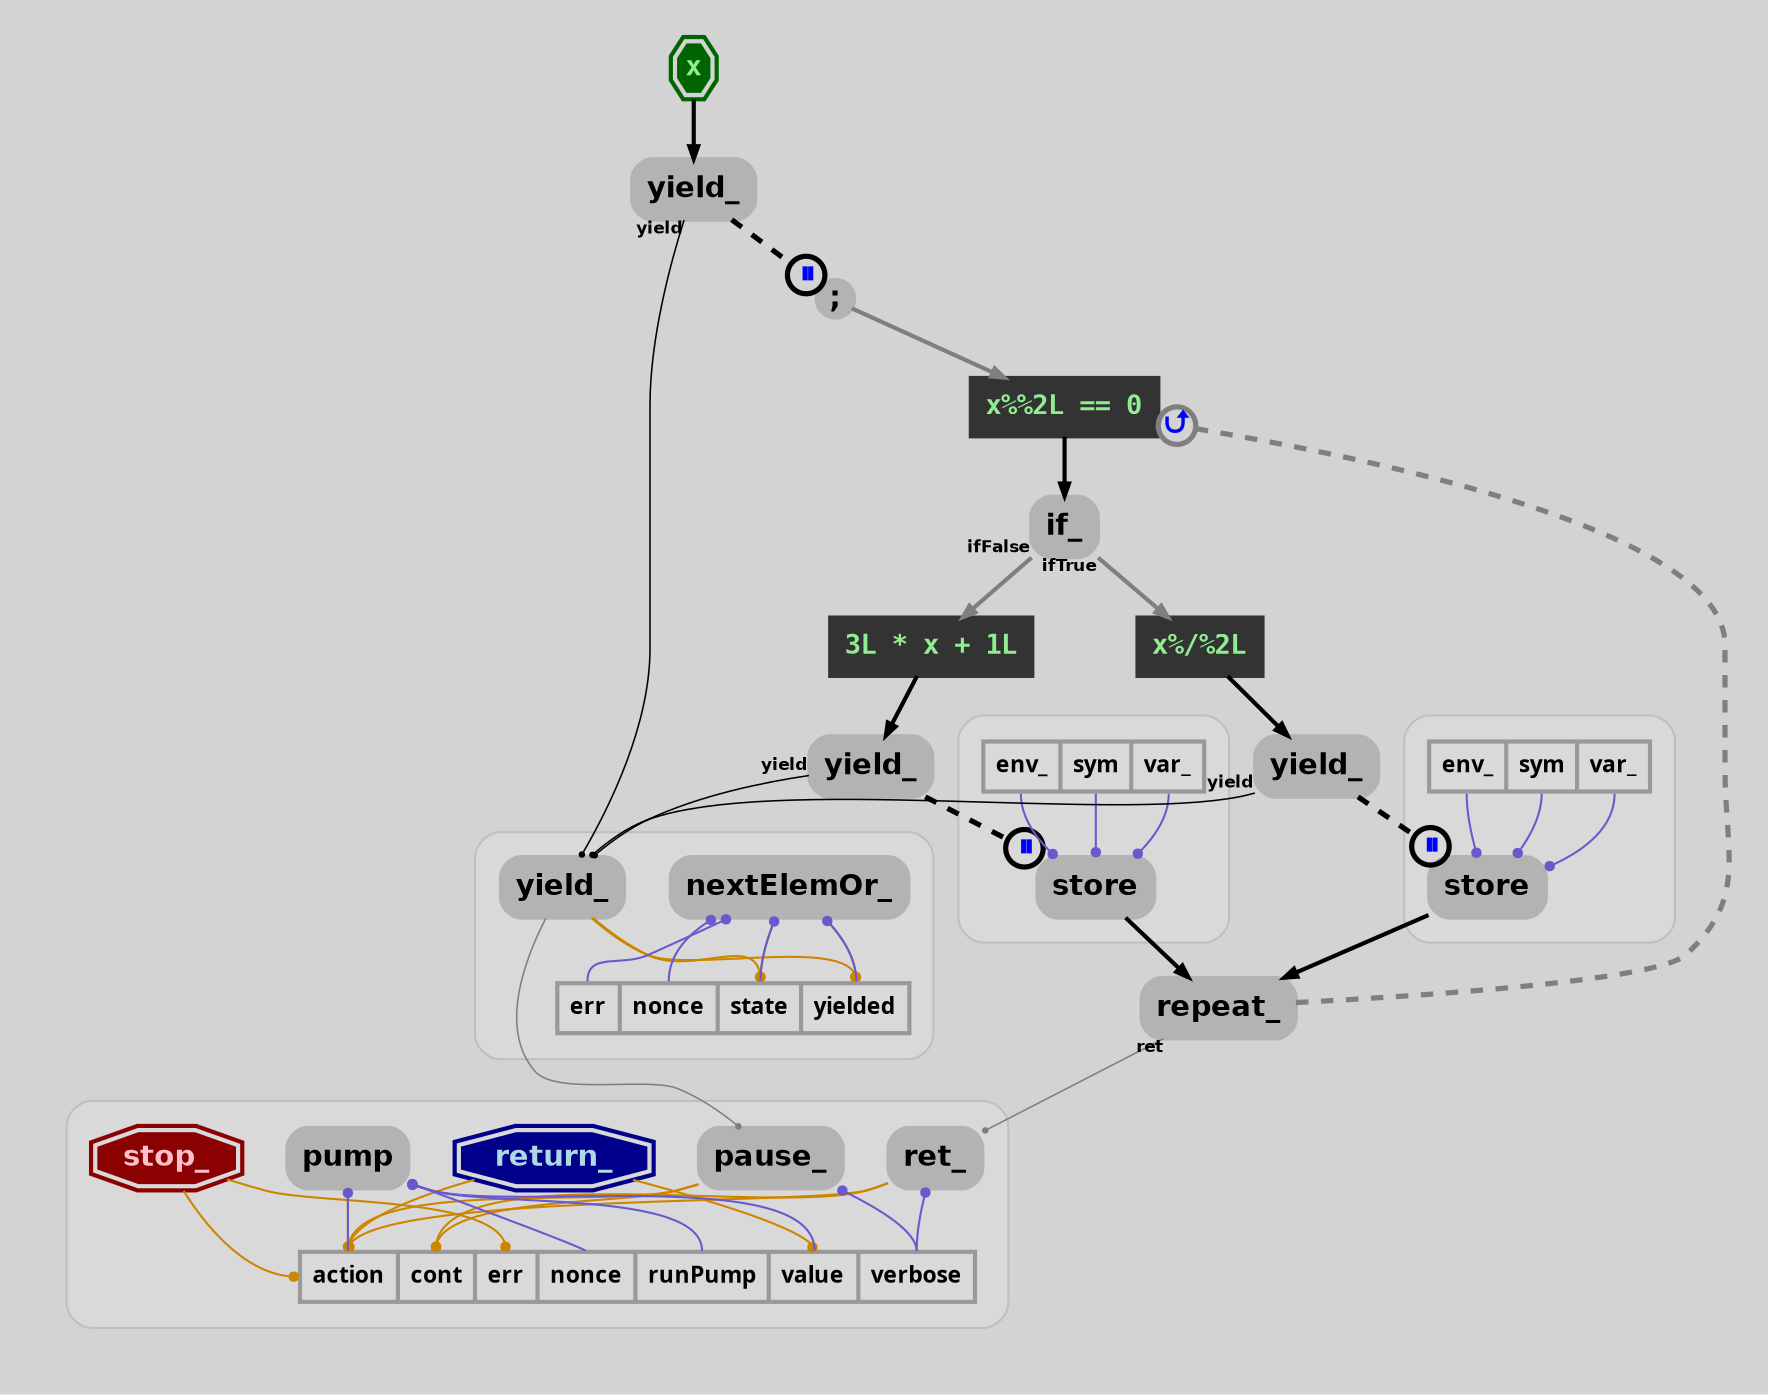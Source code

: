 digraph "G" { 
  bgcolor = "lightgray"
  margin = "0"
  pad = "0.25"
  concentrate = "false"
  nodesep = "0.3"
  ranksep = "0.4"
  newrank = "true"
  clusterrank = "local"
  packmode = "clust"
  labeljust = "l"
  fontname = "DejaVu Sans Mono Book"
  rankdir = "TB"
  fontsize = "14"
  edge [fontname="DejaVu Sans Bold", arrowhead="normal", arrowsize="0.6", fontsize="8"]
  node [fontname="DejaVu Sans Bold", margin="0.1,0.1", shape="box", bgcolor="white", height="0.2", width="0.2", color="gray60", penwidth="2"]
  "..1" [label="yield_", style="filled,rounded", color="gray70"]
  subgraph "cluster1_ctx...1.yield" { 
    margin = "6"
    style = "invis"
    subgraph "cluster_ctx...1.yield" { 
      label = ""
      shape = "box"
      style = "rounded"
      bgcolor = "gray85"
      margin = "12"
      penwidth = "1"
      color = "gray75"
      "..1.yield" [label="yield_", style="filled,rounded", color="gray70"]
      "nextElemOr" [label="nextElemOr_", style="filled,rounded", color="gray70"]
      "ctx...1.yield_var" [shape="record", label="<err>err|<nonce>nonce|<state>state|<yielded>yielded", fontsize="11", fontname="DevaVu Sans Mono Bold", margin="0.08"]
      "..1.yield" -> "ctx...1.yield_var":state [penwidth="1", color="orange3", arrowsize="0.5", arrowhead="dot", concentrate="true", constrain="false"]
      "..1.yield" -> "ctx...1.yield_var":yielded [penwidth="1", color="orange3", arrowsize="0.5", arrowhead="dot", concentrate="true", constrain="false"]
      "ctx...1.yield_var":err -> "nextElemOr" [penwidth="1", color="slateblue3", arrowsize="0.5", arrowhead="dot", concentrate="true", constrain="false"]
      "ctx...1.yield_var":nonce -> "nextElemOr" [penwidth="1", color="slateblue3", arrowsize="0.5", arrowhead="dot", concentrate="true", constrain="false"]
      "ctx...1.yield_var":state -> "nextElemOr" [penwidth="1", color="slateblue3", arrowsize="0.5", arrowhead="dot", concentrate="true", constrain="false"]
      "ctx...1.yield_var":yielded -> "nextElemOr" [penwidth="1", color="slateblue3", arrowsize="0.5", arrowhead="dot", concentrate="true", constrain="false"]
      "nextElemOr" -> "ctx...1.yield_var":state [penwidth="1", color="orange3", arrowsize="0.5", arrowhead="dot", concentrate="true", constrain="false"]
      "nextElemOr" -> "ctx...1.yield_var":yielded [penwidth="1", color="orange3", arrowsize="0.5", arrowhead="dot", concentrate="true", constrain="false"]
    }
  }
  "..2" [shape="circle", style="filled", color="gray70", fixedsize="true", width="0.25", height="0.25", label=";"]
  "..3" [label="x%%2L == 0", fontname="DejaVu Sans Mono Bold", style="filled", fontcolor="lightgreen", fontsize="13", color="gray20", labeljust="l", nojustify="true"]
  "..4" [label="if_", style="filled,rounded", color="gray70"]
  "..4.ifFalse" [label="3L * x + 1L", fontname="DejaVu Sans Mono Bold", style="filled", fontcolor="lightgreen", fontsize="13", color="gray20", labeljust="l", nojustify="true"]
  "..4.ifFalse.1" [label="yield_", style="filled,rounded", color="gray70"]
  subgraph "cluster1_ctx...4.ifFalse.2" { 
    margin = "6"
    style = "invis"
    subgraph "cluster_ctx...4.ifFalse.2" { 
      label = ""
      shape = "box"
      style = "rounded"
      bgcolor = "gray85"
      margin = "12"
      penwidth = "1"
      color = "gray75"
      "..4.ifFalse.2" [label="store", style="filled,rounded", color="gray70"]
      "ctx...4.ifFalse.2_var" [shape="record", label="<env_>env_|<sym>sym|<var_>var_", fontsize="11", fontname="DevaVu Sans Mono Bold", margin="0.08"]
      "ctx...4.ifFalse.2_var":env_ -> "..4.ifFalse.2" [penwidth="1", color="slateblue3", arrowsize="0.5", arrowhead="dot", concentrate="true", constrain="false"]
      "ctx...4.ifFalse.2_var":sym -> "..4.ifFalse.2" [penwidth="1", color="slateblue3", arrowsize="0.5", arrowhead="dot", concentrate="true", constrain="false"]
      "ctx...4.ifFalse.2_var":var_ -> "..4.ifFalse.2" [penwidth="1", color="slateblue3", arrowsize="0.5", arrowhead="dot", concentrate="true", constrain="false"]
    }
  }
  "..4.ifTrue" [label="x%/%2L", fontname="DejaVu Sans Mono Bold", style="filled", fontcolor="lightgreen", fontsize="13", color="gray20", labeljust="l", nojustify="true"]
  "..4.ifTrue.1" [label="yield_", style="filled,rounded", color="gray70"]
  subgraph "cluster1_ctx...4.ifTrue.2" { 
    margin = "6"
    style = "invis"
    subgraph "cluster_ctx...4.ifTrue.2" { 
      label = ""
      shape = "box"
      style = "rounded"
      bgcolor = "gray85"
      margin = "12"
      penwidth = "1"
      color = "gray75"
      "..4.ifTrue.2" [label="store", style="filled,rounded", color="gray70"]
      "ctx...4.ifTrue.2_var" [shape="record", label="<env_>env_|<sym>sym|<var_>var_", fontsize="11", fontname="DevaVu Sans Mono Bold", margin="0.08"]
      "ctx...4.ifTrue.2_var":env_ -> "..4.ifTrue.2" [penwidth="1", color="slateblue3", arrowsize="0.5", arrowhead="dot", concentrate="true", constrain="false"]
      "ctx...4.ifTrue.2_var":sym -> "..4.ifTrue.2" [penwidth="1", color="slateblue3", arrowsize="0.5", arrowhead="dot", concentrate="true", constrain="false"]
      "ctx...4.ifTrue.2_var":var_ -> "..4.ifTrue.2" [penwidth="1", color="slateblue3", arrowsize="0.5", arrowhead="dot", concentrate="true", constrain="false"]
    }
  }
  "..4.ifTrue.3" [label="repeat_", style="filled,rounded", color="gray70"]
  subgraph "cluster1_ctx...4.ifTrue.3.ret" { 
    margin = "6"
    style = "invis"
    subgraph "cluster_ctx...4.ifTrue.3.ret" { 
      label = ""
      shape = "box"
      style = "rounded"
      bgcolor = "gray85"
      margin = "12"
      penwidth = "1"
      color = "gray75"
      "..1.yield.pause" [label="pause_", style="filled,rounded", color="gray70"]
      "..4.ifTrue.3.ret" [label="ret_", style="filled,rounded", color="gray70"]
      "RETURN" [label="return_", style="filled,rounded", color="gray70", shape="doubleoctagon", color="darkblue", style="filled", fontcolor="lightblue", margin="0,0", fixedsize="false"]
      "STOP" [label="stop_", style="filled,rounded", color="gray70", shape="doubleoctagon", color="darkred", style="filled", fontcolor="pink", margin="0,0", fixedsize="false"]
      "pump" [label="pump", style="filled,rounded", color="gray70"]
      "ctx...4.ifTrue.3.ret_var" [shape="record", label="<action>action|<cont>cont|<err>err|<nonce>nonce|<runPump>runPump|<value>value|<verbose>verbose", fontsize="11", fontname="DevaVu Sans Mono Bold", margin="0.08"]
      "RETURN" -> "ctx...4.ifTrue.3.ret_var":action [penwidth="1", color="orange3", arrowsize="0.5", arrowhead="dot", concentrate="true", constrain="false"]
      "RETURN" -> "ctx...4.ifTrue.3.ret_var":value [penwidth="1", color="orange3", arrowsize="0.5", arrowhead="dot", concentrate="true", constrain="false"]
      "ctx...4.ifTrue.3.ret_var":verbose -> "..1.yield.pause" [penwidth="1", color="slateblue3", arrowsize="0.5", arrowhead="dot", concentrate="true", constrain="false"]
      "..1.yield.pause" -> "ctx...4.ifTrue.3.ret_var":action [penwidth="1", color="orange3", arrowsize="0.5", arrowhead="dot", concentrate="true", constrain="false"]
      "..1.yield.pause" -> "ctx...4.ifTrue.3.ret_var":cont [penwidth="1", color="orange3", arrowsize="0.5", arrowhead="dot", concentrate="true", constrain="false"]
      "ctx...4.ifTrue.3.ret_var":verbose -> "..4.ifTrue.3.ret" [penwidth="1", color="slateblue3", arrowsize="0.5", arrowhead="dot", concentrate="true", constrain="false"]
      "..4.ifTrue.3.ret" -> "ctx...4.ifTrue.3.ret_var":action [penwidth="1", color="orange3", arrowsize="0.5", arrowhead="dot", concentrate="true", constrain="false"]
      "..4.ifTrue.3.ret" -> "ctx...4.ifTrue.3.ret_var":cont [penwidth="1", color="orange3", arrowsize="0.5", arrowhead="dot", concentrate="true", constrain="false"]
      "ctx...4.ifTrue.3.ret_var":action -> "pump" [penwidth="1", color="slateblue3", arrowsize="0.5", arrowhead="dot", concentrate="true", constrain="false"]
      "ctx...4.ifTrue.3.ret_var":nonce -> "pump" [penwidth="1", color="slateblue3", arrowsize="0.5", arrowhead="dot", concentrate="true", constrain="false"]
      "ctx...4.ifTrue.3.ret_var":runPump -> "pump" [penwidth="1", color="slateblue3", arrowsize="0.5", arrowhead="dot", concentrate="true", constrain="false"]
      "ctx...4.ifTrue.3.ret_var":value -> "pump" [penwidth="1", color="slateblue3", arrowsize="0.5", arrowhead="dot", concentrate="true", constrain="false"]
      "pump" -> "ctx...4.ifTrue.3.ret_var":action [penwidth="1", color="orange3", arrowsize="0.5", arrowhead="dot", concentrate="true", constrain="false"]
      "STOP" -> "ctx...4.ifTrue.3.ret_var":action [penwidth="1", color="orange3", arrowsize="0.5", arrowhead="dot", concentrate="true", constrain="false"]
      "STOP" -> "ctx...4.ifTrue.3.ret_var":err [penwidth="1", color="orange3", arrowsize="0.5", arrowhead="dot", concentrate="true", constrain="false"]
    }
  }
  "START" [label="x", fontname="DejaVu Sans Mono Bold", style="filled", fontcolor="lightgreen", fontsize="13", color="gray20", labeljust="l", nojustify="true", shape="doubleoctagon", color="darkgreen", style="filled", fontcolor="lightgreen", margin="0,0", fixedsize="false", pos="1,1"]
  "..1" -> "..1.yield" [taillabel="yield", color="black", penwidth="0.75", arrowhead="dot", arrowsize="0.3", concentrate="true", constrain="false"]
  "..1" -> "..2" [taillabel="", color="black", style="dashed", penwidth="2.5", constrain="false", concentrate="false", arrowhead="odot", taillabel=" ", labelangle="0", fontsize="15", arrowsize="2.25", labeldistance="0.9", fontcolor="blue", headlabel="⏸", labeldistance="0.8"]
  "..1.yield" -> "..1.yield.pause" [taillabel="", color="gray50", penwidth="0.75", arrowhead="dot", arrowsize="0.3", concentrate="true", constrain="false"]
  "..2" -> "..3" [taillabel="", color="gray50", arrowhead="normal", penwidth="2", concentrate="true"]
  "..3" -> "..4" [taillabel="", color="black", arrowhead="normal", penwidth="2", concentrate="true"]
  "..4" -> "..4.ifFalse" [taillabel="ifFalse", color="gray50", arrowhead="normal", penwidth="2", concentrate="true"]
  "..4" -> "..4.ifTrue" [taillabel="ifTrue", color="gray50", arrowhead="normal", penwidth="2", concentrate="true"]
  "..4.ifFalse" -> "..4.ifFalse.1" [taillabel="", color="black", arrowhead="normal", penwidth="2", concentrate="true"]
  "..4.ifFalse.1" -> "..1.yield" [taillabel="yield", color="black", penwidth="0.75", arrowhead="dot", arrowsize="0.3", concentrate="true", constrain="false"]
  "..4.ifFalse.1" -> "..4.ifFalse.2" [taillabel="", color="black", style="dashed", penwidth="2.5", constrain="false", concentrate="false", arrowhead="odot", taillabel=" ", labelangle="0", fontsize="15", arrowsize="2.25", labeldistance="0.9", fontcolor="blue", headlabel="⏸", labeldistance="0.8"]
  "..4.ifFalse.2" -> "..4.ifTrue.3" [taillabel="", color="black", arrowhead="normal", penwidth="2", concentrate="true"]
  "..4.ifTrue" -> "..4.ifTrue.1" [taillabel="", color="black", arrowhead="normal", penwidth="2", concentrate="true"]
  "..4.ifTrue.1" -> "..1.yield" [taillabel="yield", color="black", penwidth="0.75", arrowhead="dot", arrowsize="0.3", concentrate="true", constrain="false"]
  "..4.ifTrue.1" -> "..4.ifTrue.2" [taillabel="", color="black", style="dashed", penwidth="2.5", constrain="false", concentrate="false", arrowhead="odot", taillabel=" ", labelangle="0", fontsize="15", arrowsize="2.25", labeldistance="0.9", fontcolor="blue", headlabel="⏸", labeldistance="0.8"]
  "..4.ifTrue.2" -> "..4.ifTrue.3" [taillabel="", color="black", arrowhead="normal", penwidth="2", concentrate="true"]
  "..4.ifTrue.3" -> "..3" [taillabel="begin", color="gray50", style="dashed", penwidth="2.5", constrain="false", concentrate="false", arrowhead="odot", taillabel=" ", labelangle="0", fontsize="15", arrowsize="2.25", labeldistance="0.9", fontcolor="blue", headlabel="⮍"]
  "..4.ifTrue.3" -> "..4.ifTrue.3.ret" [taillabel="ret", color="gray50", penwidth="0.75", arrowhead="dot", arrowsize="0.3", concentrate="true", constrain="false"]
  "START" -> "..1" [taillabel="", color="black", arrowhead="normal", penwidth="2", concentrate="true"]
}
